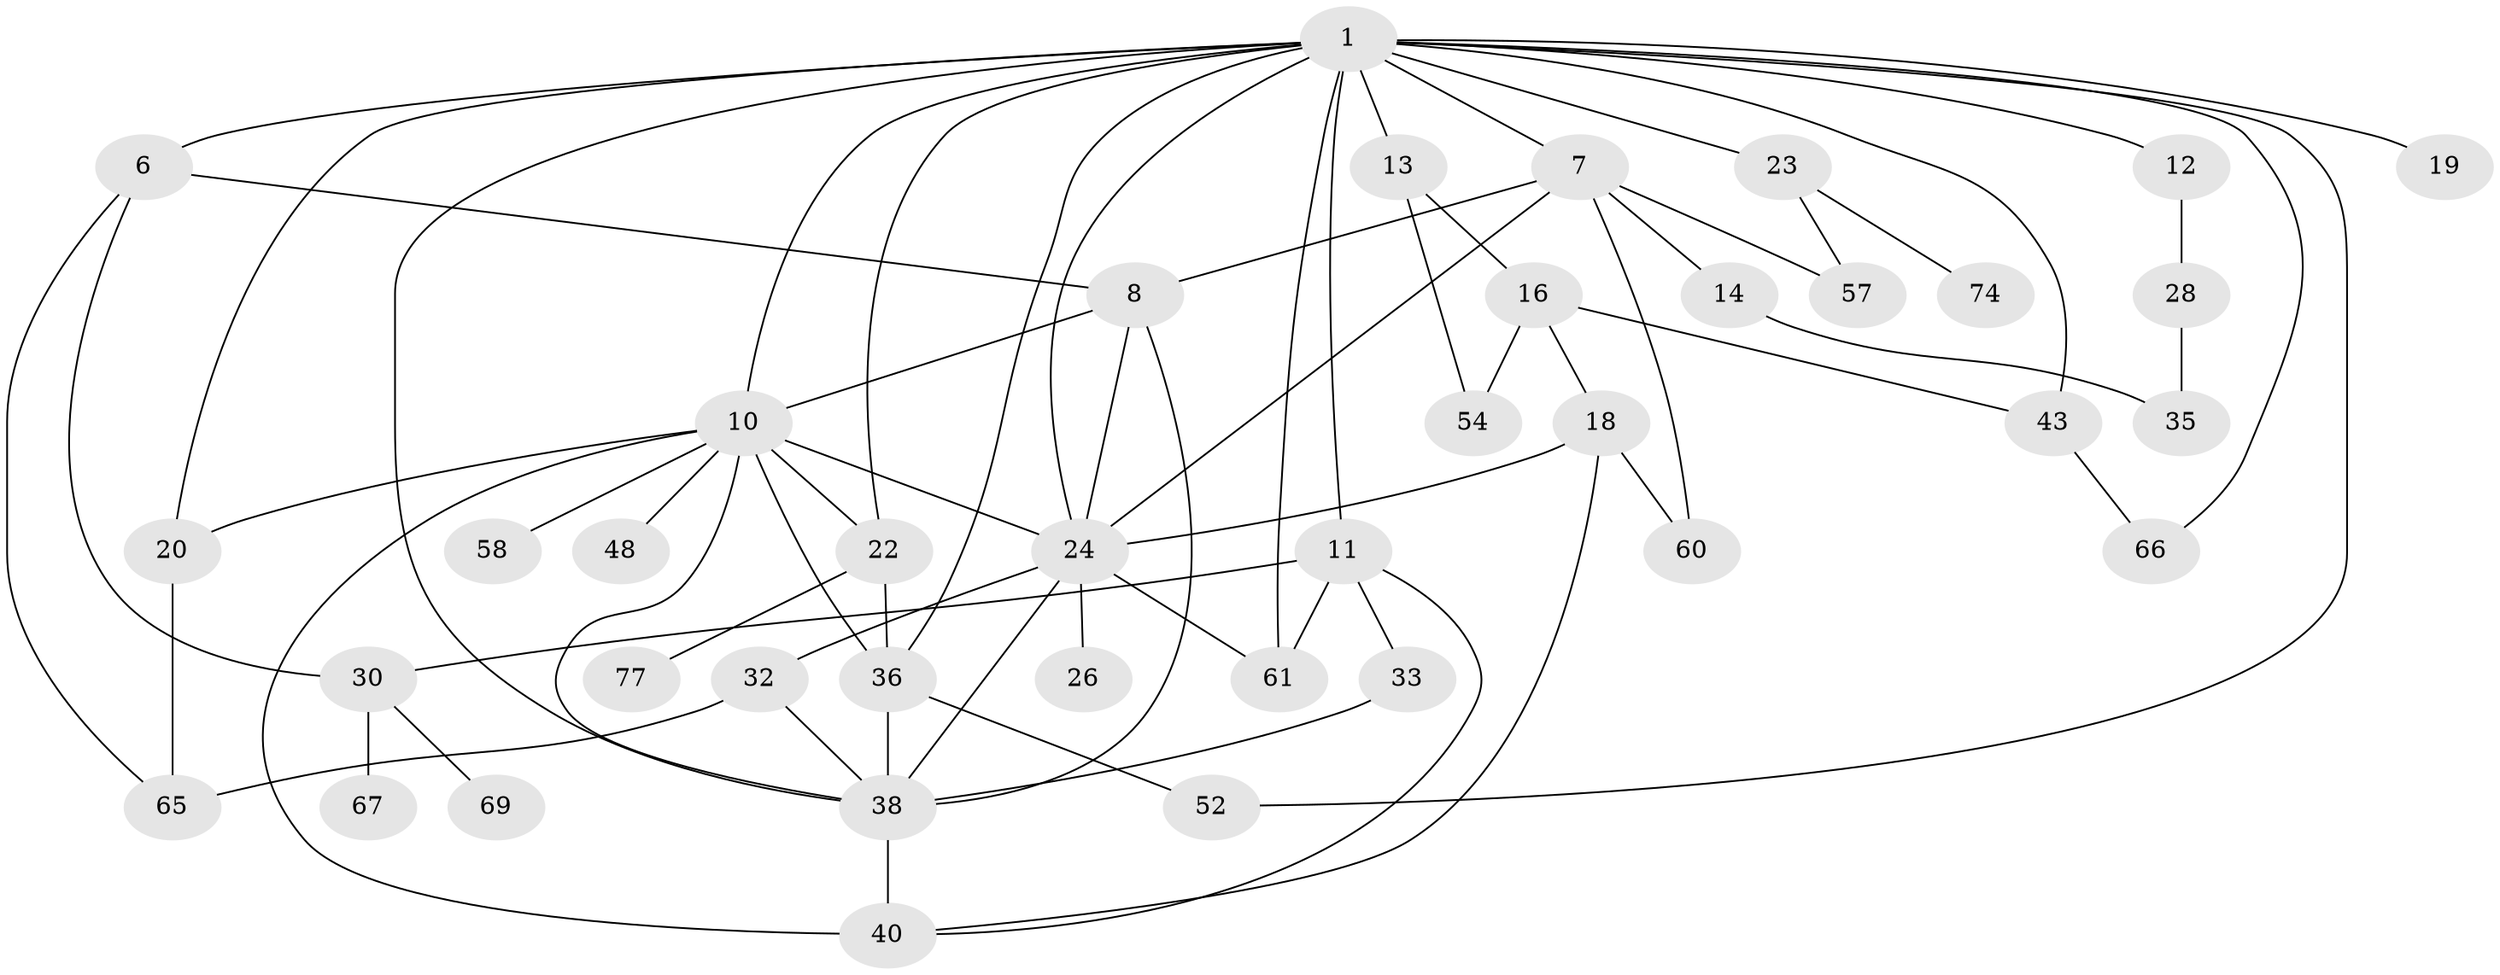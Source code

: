 // original degree distribution, {4: 0.22784810126582278, 2: 0.2911392405063291, 3: 0.20253164556962025, 9: 0.012658227848101266, 6: 0.0379746835443038, 5: 0.0379746835443038, 1: 0.16455696202531644, 7: 0.012658227848101266, 8: 0.012658227848101266}
// Generated by graph-tools (version 1.1) at 2025/13/03/09/25 04:13:15]
// undirected, 39 vertices, 69 edges
graph export_dot {
graph [start="1"]
  node [color=gray90,style=filled];
  1 [super="+2+4+3"];
  6;
  7;
  8 [super="+45+31"];
  10 [super="+42+15"];
  11 [super="+21"];
  12;
  13 [super="+53"];
  14;
  16;
  18;
  19;
  20;
  22 [super="+39"];
  23;
  24 [super="+25"];
  26;
  28;
  30 [super="+34"];
  32 [super="+50"];
  33 [super="+44"];
  35 [super="+63"];
  36 [super="+49"];
  38 [super="+41"];
  40 [super="+68"];
  43;
  48;
  52 [super="+64"];
  54;
  57 [super="+62"];
  58 [super="+79+59+70"];
  60;
  61 [super="+73"];
  65;
  66;
  67;
  69;
  74;
  77;
  1 -- 10 [weight=2];
  1 -- 13 [weight=2];
  1 -- 38 [weight=2];
  1 -- 6;
  1 -- 7;
  1 -- 43;
  1 -- 11;
  1 -- 12 [weight=2];
  1 -- 19;
  1 -- 20;
  1 -- 22;
  1 -- 23 [weight=2];
  1 -- 66;
  1 -- 36;
  1 -- 52;
  1 -- 61;
  1 -- 24;
  6 -- 65;
  6 -- 30;
  6 -- 8;
  7 -- 8;
  7 -- 14;
  7 -- 57;
  7 -- 60;
  7 -- 24;
  8 -- 24;
  8 -- 10;
  8 -- 38;
  10 -- 20;
  10 -- 48;
  10 -- 58;
  10 -- 24;
  10 -- 40 [weight=2];
  10 -- 36;
  10 -- 22;
  10 -- 38;
  11 -- 61;
  11 -- 33;
  11 -- 30;
  11 -- 40;
  12 -- 28;
  13 -- 16;
  13 -- 54;
  14 -- 35;
  16 -- 18;
  16 -- 54;
  16 -- 43;
  18 -- 24;
  18 -- 40;
  18 -- 60;
  20 -- 65;
  22 -- 77;
  22 -- 36;
  23 -- 74;
  23 -- 57;
  24 -- 26;
  24 -- 32;
  24 -- 38 [weight=2];
  24 -- 61;
  28 -- 35;
  30 -- 67;
  30 -- 69;
  32 -- 65;
  32 -- 38;
  33 -- 38;
  36 -- 52;
  36 -- 38 [weight=2];
  38 -- 40 [weight=2];
  43 -- 66;
}
